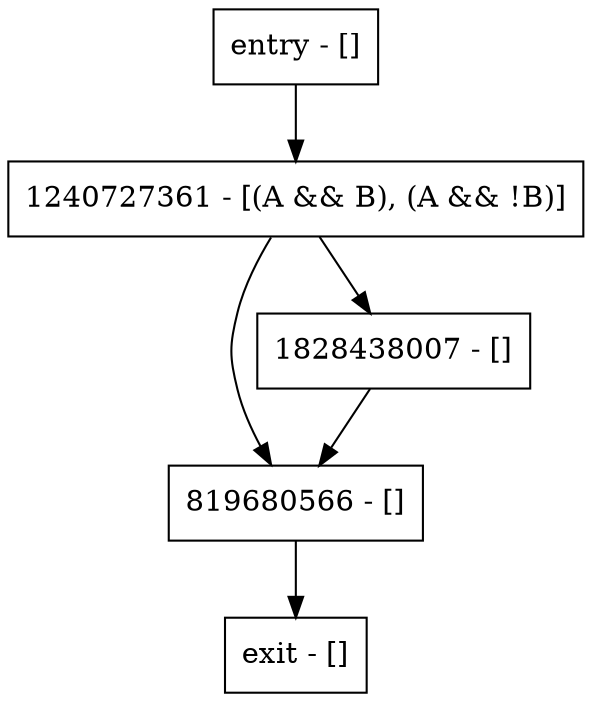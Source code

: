 digraph foo {
node [shape=record];
entry [label="entry - []"];
exit [label="exit - []"];
819680566 [label="819680566 - []"];
1240727361 [label="1240727361 - [(A && B), (A && !B)]"];
1828438007 [label="1828438007 - []"];
entry;
exit;
entry -> 1240727361;
819680566 -> exit;
1240727361 -> 819680566;
1240727361 -> 1828438007;
1828438007 -> 819680566;
}
